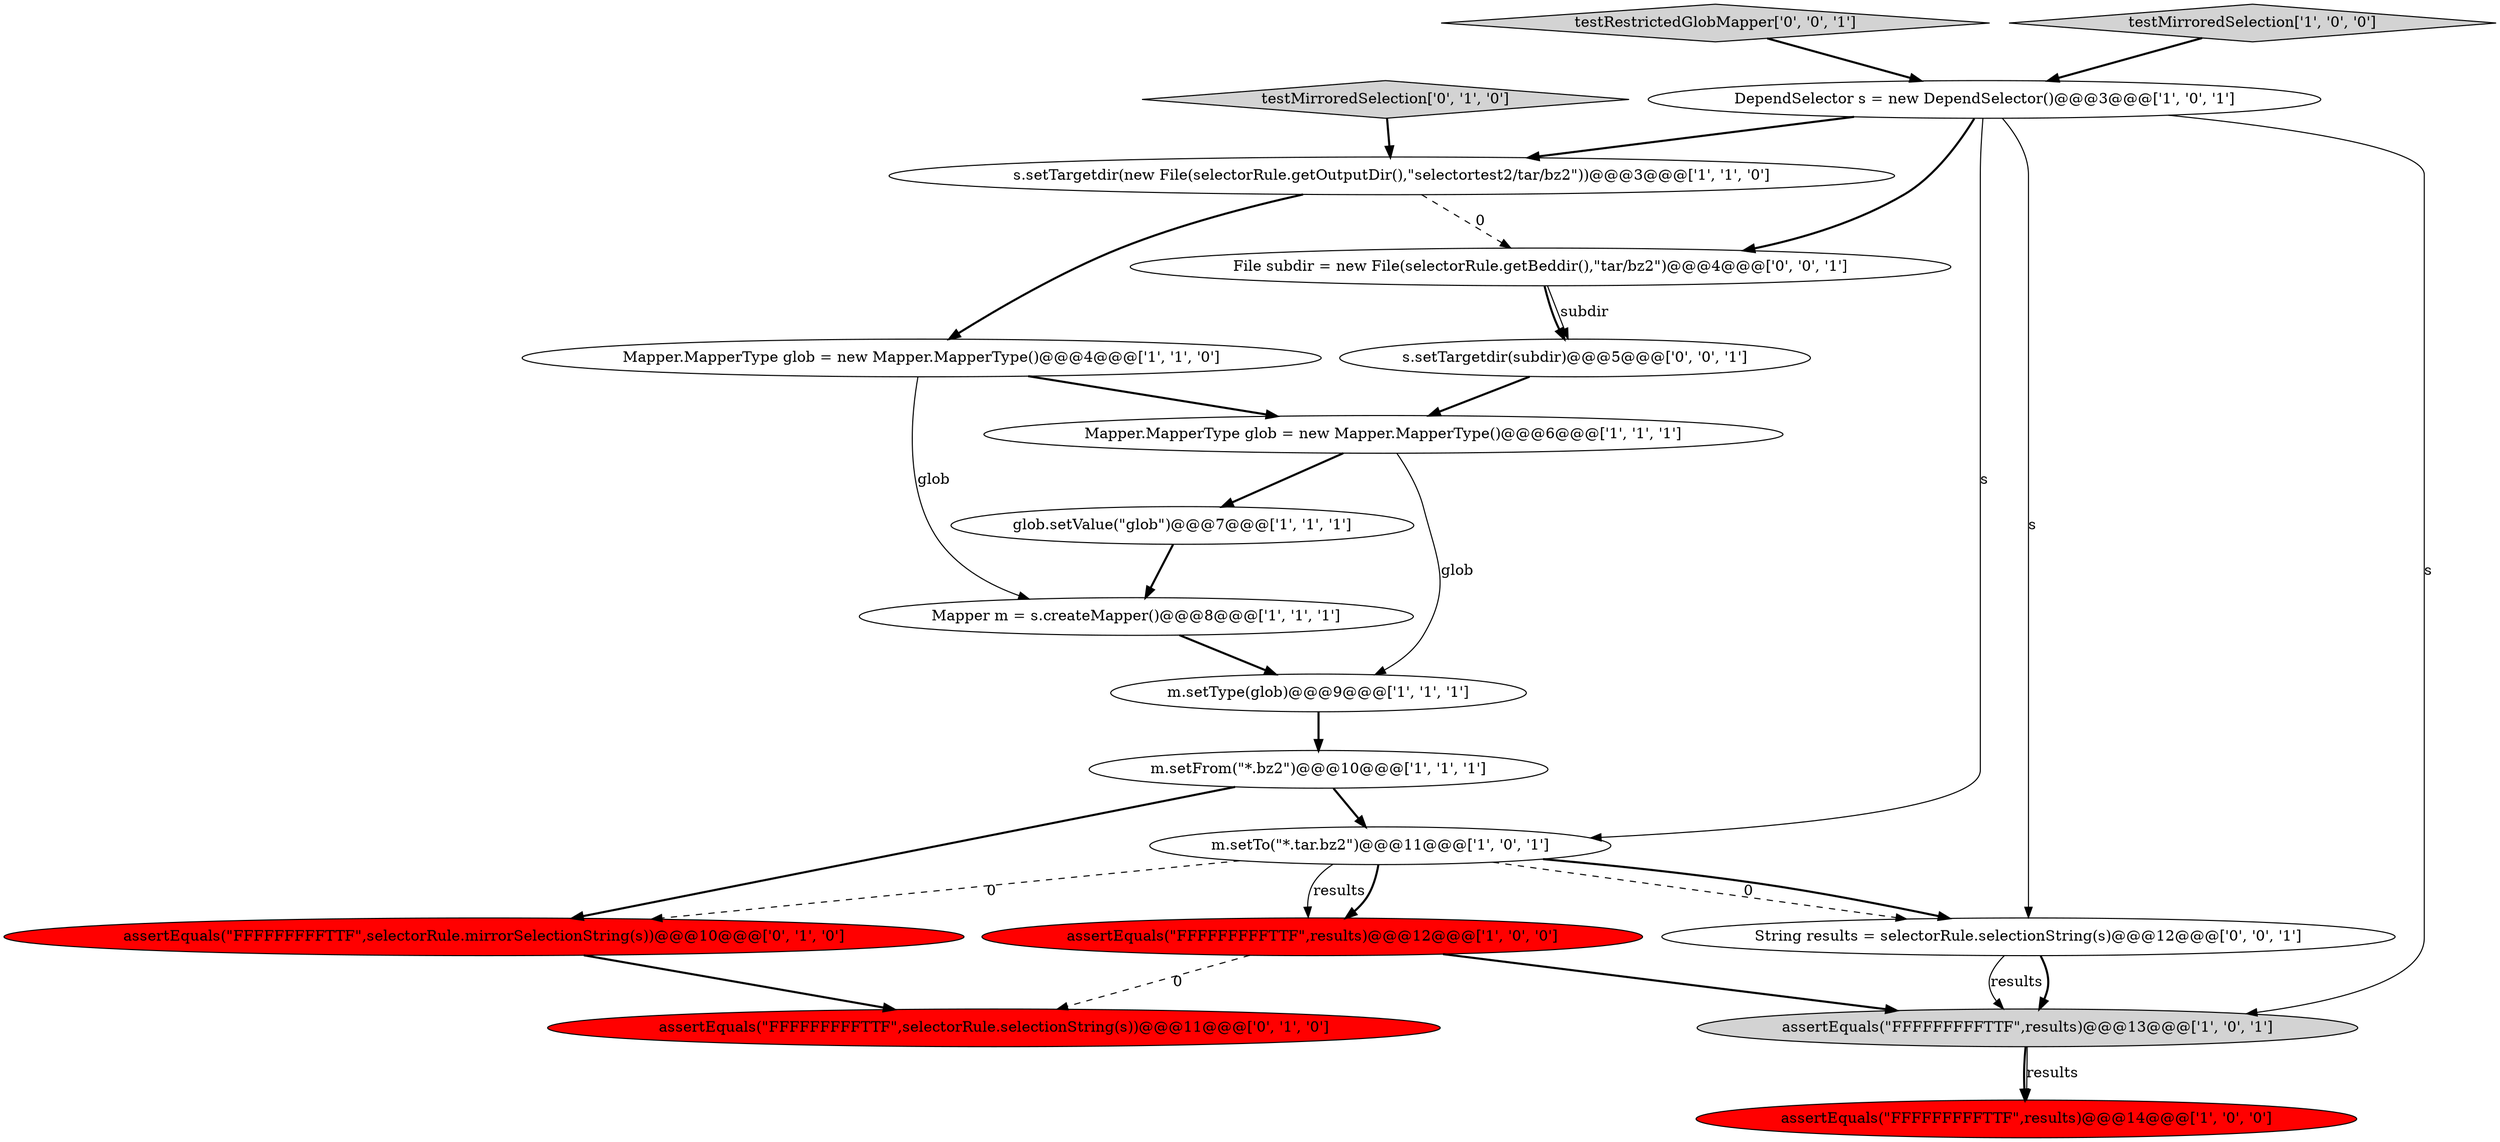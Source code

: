 digraph {
6 [style = filled, label = "m.setFrom(\"*.bz2\")@@@10@@@['1', '1', '1']", fillcolor = white, shape = ellipse image = "AAA0AAABBB1BBB"];
14 [style = filled, label = "testMirroredSelection['0', '1', '0']", fillcolor = lightgray, shape = diamond image = "AAA0AAABBB2BBB"];
17 [style = filled, label = "testRestrictedGlobMapper['0', '0', '1']", fillcolor = lightgray, shape = diamond image = "AAA0AAABBB3BBB"];
10 [style = filled, label = "testMirroredSelection['1', '0', '0']", fillcolor = lightgray, shape = diamond image = "AAA0AAABBB1BBB"];
7 [style = filled, label = "m.setType(glob)@@@9@@@['1', '1', '1']", fillcolor = white, shape = ellipse image = "AAA0AAABBB1BBB"];
18 [style = filled, label = "String results = selectorRule.selectionString(s)@@@12@@@['0', '0', '1']", fillcolor = white, shape = ellipse image = "AAA0AAABBB3BBB"];
3 [style = filled, label = "Mapper.MapperType glob = new Mapper.MapperType()@@@6@@@['1', '1', '1']", fillcolor = white, shape = ellipse image = "AAA0AAABBB1BBB"];
11 [style = filled, label = "DependSelector s = new DependSelector()@@@3@@@['1', '0', '1']", fillcolor = white, shape = ellipse image = "AAA0AAABBB1BBB"];
5 [style = filled, label = "s.setTargetdir(new File(selectorRule.getOutputDir(),\"selectortest2/tar/bz2\"))@@@3@@@['1', '1', '0']", fillcolor = white, shape = ellipse image = "AAA0AAABBB1BBB"];
4 [style = filled, label = "m.setTo(\"*.tar.bz2\")@@@11@@@['1', '0', '1']", fillcolor = white, shape = ellipse image = "AAA0AAABBB1BBB"];
13 [style = filled, label = "assertEquals(\"FFFFFFFFFTTF\",selectorRule.mirrorSelectionString(s))@@@10@@@['0', '1', '0']", fillcolor = red, shape = ellipse image = "AAA1AAABBB2BBB"];
19 [style = filled, label = "s.setTargetdir(subdir)@@@5@@@['0', '0', '1']", fillcolor = white, shape = ellipse image = "AAA0AAABBB3BBB"];
2 [style = filled, label = "Mapper.MapperType glob = new Mapper.MapperType()@@@4@@@['1', '1', '0']", fillcolor = white, shape = ellipse image = "AAA0AAABBB1BBB"];
9 [style = filled, label = "glob.setValue(\"glob\")@@@7@@@['1', '1', '1']", fillcolor = white, shape = ellipse image = "AAA0AAABBB1BBB"];
16 [style = filled, label = "File subdir = new File(selectorRule.getBeddir(),\"tar/bz2\")@@@4@@@['0', '0', '1']", fillcolor = white, shape = ellipse image = "AAA0AAABBB3BBB"];
1 [style = filled, label = "Mapper m = s.createMapper()@@@8@@@['1', '1', '1']", fillcolor = white, shape = ellipse image = "AAA0AAABBB1BBB"];
12 [style = filled, label = "assertEquals(\"FFFFFFFFFTTF\",results)@@@13@@@['1', '0', '1']", fillcolor = lightgray, shape = ellipse image = "AAA0AAABBB1BBB"];
15 [style = filled, label = "assertEquals(\"FFFFFFFFFTTF\",selectorRule.selectionString(s))@@@11@@@['0', '1', '0']", fillcolor = red, shape = ellipse image = "AAA1AAABBB2BBB"];
8 [style = filled, label = "assertEquals(\"FFFFFFFFFTTF\",results)@@@12@@@['1', '0', '0']", fillcolor = red, shape = ellipse image = "AAA1AAABBB1BBB"];
0 [style = filled, label = "assertEquals(\"FFFFFFFFFTTF\",results)@@@14@@@['1', '0', '0']", fillcolor = red, shape = ellipse image = "AAA1AAABBB1BBB"];
11->16 [style = bold, label=""];
4->18 [style = dashed, label="0"];
3->7 [style = solid, label="glob"];
2->3 [style = bold, label=""];
8->15 [style = dashed, label="0"];
16->19 [style = solid, label="subdir"];
18->12 [style = bold, label=""];
4->18 [style = bold, label=""];
16->19 [style = bold, label=""];
18->12 [style = solid, label="results"];
12->0 [style = bold, label=""];
1->7 [style = bold, label=""];
2->1 [style = solid, label="glob"];
5->16 [style = dashed, label="0"];
3->9 [style = bold, label=""];
6->4 [style = bold, label=""];
11->5 [style = bold, label=""];
5->2 [style = bold, label=""];
4->8 [style = solid, label="results"];
10->11 [style = bold, label=""];
6->13 [style = bold, label=""];
7->6 [style = bold, label=""];
11->4 [style = solid, label="s"];
4->8 [style = bold, label=""];
13->15 [style = bold, label=""];
11->18 [style = solid, label="s"];
12->0 [style = solid, label="results"];
9->1 [style = bold, label=""];
4->13 [style = dashed, label="0"];
11->12 [style = solid, label="s"];
19->3 [style = bold, label=""];
8->12 [style = bold, label=""];
14->5 [style = bold, label=""];
17->11 [style = bold, label=""];
}
